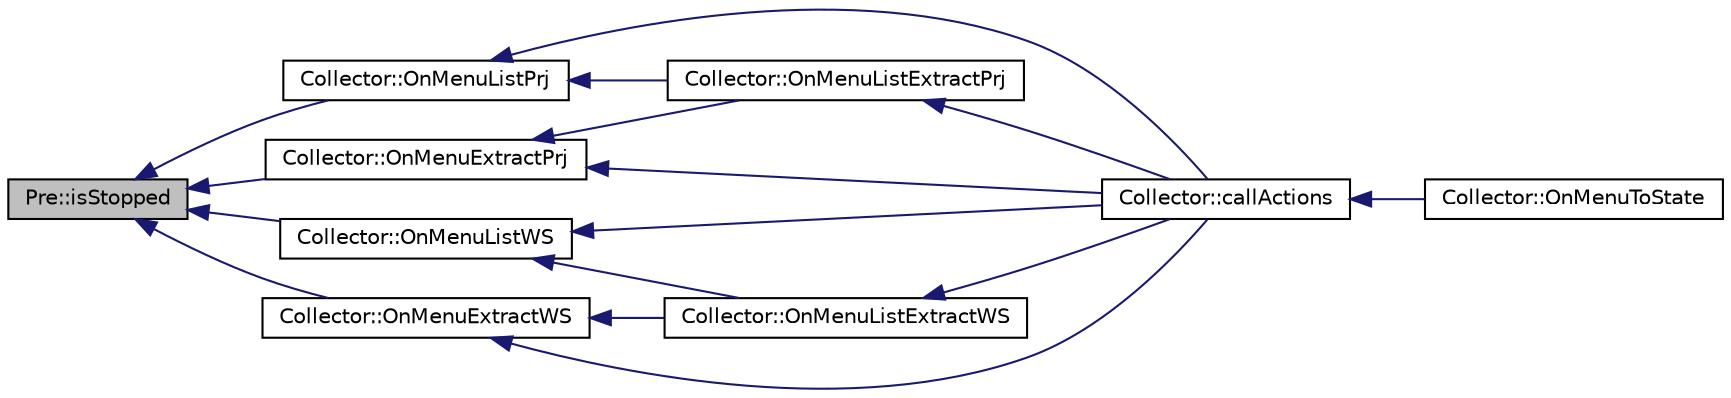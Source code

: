 digraph "Pre::isStopped"
{
  edge [fontname="Helvetica",fontsize="10",labelfontname="Helvetica",labelfontsize="10"];
  node [fontname="Helvetica",fontsize="10",shape=record];
  rankdir="LR";
  Node652 [label="Pre::isStopped",height=0.2,width=0.4,color="black", fillcolor="grey75", style="filled", fontcolor="black"];
  Node652 -> Node653 [dir="back",color="midnightblue",fontsize="10",style="solid",fontname="Helvetica"];
  Node653 [label="Collector::OnMenuListPrj",height=0.2,width=0.4,color="black", fillcolor="white", style="filled",URL="$class_collector.html#a7a52cb7e51c2bafa5ca760e2f005f427",tooltip="Places the status graph in the listing project report. "];
  Node653 -> Node654 [dir="back",color="midnightblue",fontsize="10",style="solid",fontname="Helvetica"];
  Node654 [label="Collector::callActions",height=0.2,width=0.4,color="black", fillcolor="white", style="filled",URL="$class_collector.html#a772e3452af93d18c7764aed8245af527",tooltip="Call all &#39;OnMenu...()&#39;. "];
  Node654 -> Node655 [dir="back",color="midnightblue",fontsize="10",style="solid",fontname="Helvetica"];
  Node655 [label="Collector::OnMenuToState",height=0.2,width=0.4,color="black", fillcolor="white", style="filled",URL="$class_collector.html#a4d9c1a6b570a3cf86ee6e96d3344531e",tooltip="Only one method for all events. "];
  Node653 -> Node656 [dir="back",color="midnightblue",fontsize="10",style="solid",fontname="Helvetica"];
  Node656 [label="Collector::OnMenuListExtractPrj",height=0.2,width=0.4,color="black", fillcolor="white", style="filled",URL="$class_collector.html#a24cfe1b83b040784e834277da16e0a68",tooltip="Places the status grap in the listing and extract report. "];
  Node656 -> Node654 [dir="back",color="midnightblue",fontsize="10",style="solid",fontname="Helvetica"];
  Node652 -> Node657 [dir="back",color="midnightblue",fontsize="10",style="solid",fontname="Helvetica"];
  Node657 [label="Collector::OnMenuExtractPrj",height=0.2,width=0.4,color="black", fillcolor="white", style="filled",URL="$class_collector.html#af7b748977fb136842774e550b6c915b8",tooltip="Places the status graph in the extracting project report. "];
  Node657 -> Node654 [dir="back",color="midnightblue",fontsize="10",style="solid",fontname="Helvetica"];
  Node657 -> Node656 [dir="back",color="midnightblue",fontsize="10",style="solid",fontname="Helvetica"];
  Node652 -> Node658 [dir="back",color="midnightblue",fontsize="10",style="solid",fontname="Helvetica"];
  Node658 [label="Collector::OnMenuListWS",height=0.2,width=0.4,color="black", fillcolor="white", style="filled",URL="$class_collector.html#ad05ff772ab635dd2b018af610c45f666",tooltip="Places the status graph in the listing workspace report. "];
  Node658 -> Node654 [dir="back",color="midnightblue",fontsize="10",style="solid",fontname="Helvetica"];
  Node658 -> Node659 [dir="back",color="midnightblue",fontsize="10",style="solid",fontname="Helvetica"];
  Node659 [label="Collector::OnMenuListExtractWS",height=0.2,width=0.4,color="black", fillcolor="white", style="filled",URL="$class_collector.html#a6f578e146a373e98a2638c6a509ee193",tooltip="Places the status grap in the listing and extract workspace report. "];
  Node659 -> Node654 [dir="back",color="midnightblue",fontsize="10",style="solid",fontname="Helvetica"];
  Node652 -> Node660 [dir="back",color="midnightblue",fontsize="10",style="solid",fontname="Helvetica"];
  Node660 [label="Collector::OnMenuExtractWS",height=0.2,width=0.4,color="black", fillcolor="white", style="filled",URL="$class_collector.html#a0dd8300c95e93daf33d5141d38c74c0d",tooltip="Places the status graph in the extracting workspace report. "];
  Node660 -> Node654 [dir="back",color="midnightblue",fontsize="10",style="solid",fontname="Helvetica"];
  Node660 -> Node659 [dir="back",color="midnightblue",fontsize="10",style="solid",fontname="Helvetica"];
}
